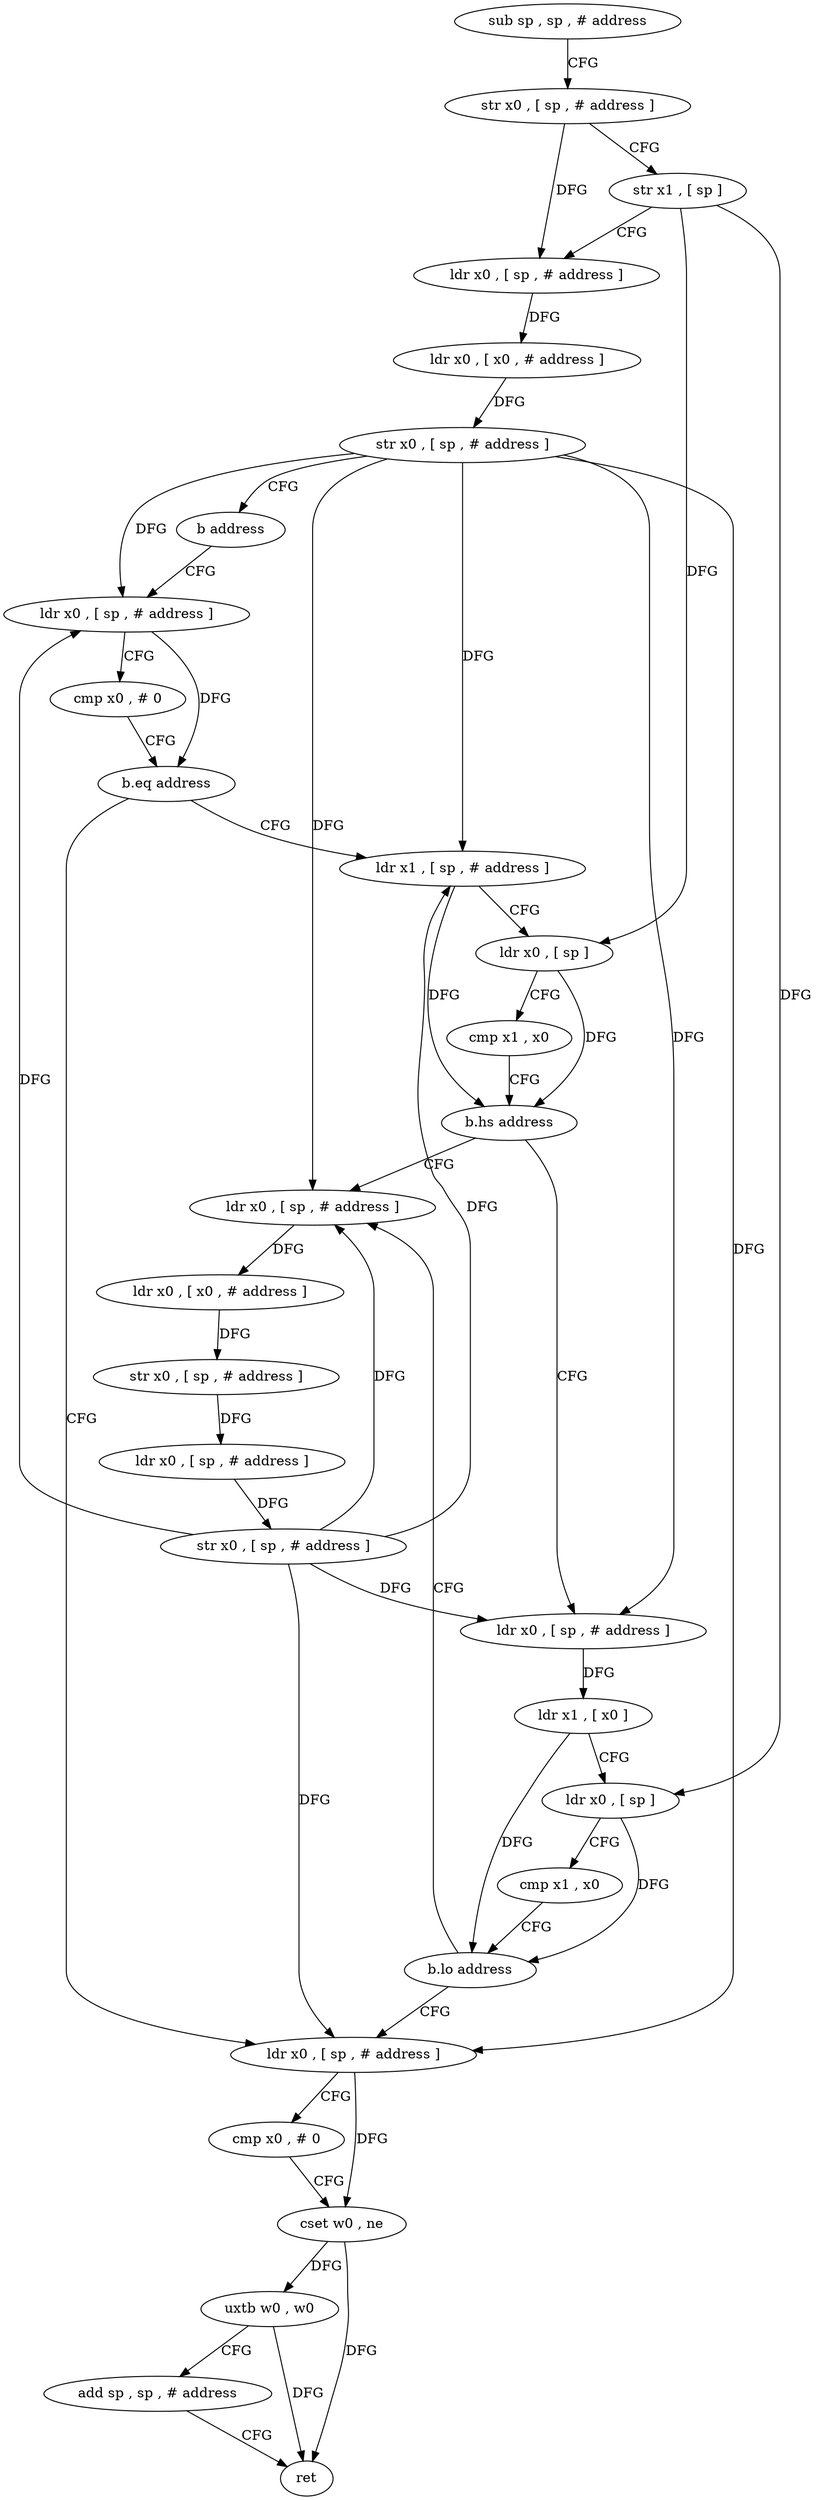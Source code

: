 digraph "func" {
"245888" [label = "sub sp , sp , # address" ]
"245892" [label = "str x0 , [ sp , # address ]" ]
"245896" [label = "str x1 , [ sp ]" ]
"245900" [label = "ldr x0 , [ sp , # address ]" ]
"245904" [label = "ldr x0 , [ x0 , # address ]" ]
"245908" [label = "str x0 , [ sp , # address ]" ]
"245912" [label = "b address" ]
"245936" [label = "ldr x0 , [ sp , # address ]" ]
"245940" [label = "cmp x0 , # 0" ]
"245944" [label = "b.eq address" ]
"245984" [label = "ldr x0 , [ sp , # address ]" ]
"245948" [label = "ldr x1 , [ sp , # address ]" ]
"245988" [label = "cmp x0 , # 0" ]
"245992" [label = "cset w0 , ne" ]
"245996" [label = "uxtb w0 , w0" ]
"246000" [label = "add sp , sp , # address" ]
"246004" [label = "ret" ]
"245952" [label = "ldr x0 , [ sp ]" ]
"245956" [label = "cmp x1 , x0" ]
"245960" [label = "b.hs address" ]
"245916" [label = "ldr x0 , [ sp , # address ]" ]
"245964" [label = "ldr x0 , [ sp , # address ]" ]
"245920" [label = "ldr x0 , [ x0 , # address ]" ]
"245924" [label = "str x0 , [ sp , # address ]" ]
"245928" [label = "ldr x0 , [ sp , # address ]" ]
"245932" [label = "str x0 , [ sp , # address ]" ]
"245968" [label = "ldr x1 , [ x0 ]" ]
"245972" [label = "ldr x0 , [ sp ]" ]
"245976" [label = "cmp x1 , x0" ]
"245980" [label = "b.lo address" ]
"245888" -> "245892" [ label = "CFG" ]
"245892" -> "245896" [ label = "CFG" ]
"245892" -> "245900" [ label = "DFG" ]
"245896" -> "245900" [ label = "CFG" ]
"245896" -> "245952" [ label = "DFG" ]
"245896" -> "245972" [ label = "DFG" ]
"245900" -> "245904" [ label = "DFG" ]
"245904" -> "245908" [ label = "DFG" ]
"245908" -> "245912" [ label = "CFG" ]
"245908" -> "245936" [ label = "DFG" ]
"245908" -> "245984" [ label = "DFG" ]
"245908" -> "245948" [ label = "DFG" ]
"245908" -> "245916" [ label = "DFG" ]
"245908" -> "245964" [ label = "DFG" ]
"245912" -> "245936" [ label = "CFG" ]
"245936" -> "245940" [ label = "CFG" ]
"245936" -> "245944" [ label = "DFG" ]
"245940" -> "245944" [ label = "CFG" ]
"245944" -> "245984" [ label = "CFG" ]
"245944" -> "245948" [ label = "CFG" ]
"245984" -> "245988" [ label = "CFG" ]
"245984" -> "245992" [ label = "DFG" ]
"245948" -> "245952" [ label = "CFG" ]
"245948" -> "245960" [ label = "DFG" ]
"245988" -> "245992" [ label = "CFG" ]
"245992" -> "245996" [ label = "DFG" ]
"245992" -> "246004" [ label = "DFG" ]
"245996" -> "246000" [ label = "CFG" ]
"245996" -> "246004" [ label = "DFG" ]
"246000" -> "246004" [ label = "CFG" ]
"245952" -> "245956" [ label = "CFG" ]
"245952" -> "245960" [ label = "DFG" ]
"245956" -> "245960" [ label = "CFG" ]
"245960" -> "245916" [ label = "CFG" ]
"245960" -> "245964" [ label = "CFG" ]
"245916" -> "245920" [ label = "DFG" ]
"245964" -> "245968" [ label = "DFG" ]
"245920" -> "245924" [ label = "DFG" ]
"245924" -> "245928" [ label = "DFG" ]
"245928" -> "245932" [ label = "DFG" ]
"245932" -> "245936" [ label = "DFG" ]
"245932" -> "245984" [ label = "DFG" ]
"245932" -> "245948" [ label = "DFG" ]
"245932" -> "245916" [ label = "DFG" ]
"245932" -> "245964" [ label = "DFG" ]
"245968" -> "245972" [ label = "CFG" ]
"245968" -> "245980" [ label = "DFG" ]
"245972" -> "245976" [ label = "CFG" ]
"245972" -> "245980" [ label = "DFG" ]
"245976" -> "245980" [ label = "CFG" ]
"245980" -> "245916" [ label = "CFG" ]
"245980" -> "245984" [ label = "CFG" ]
}
